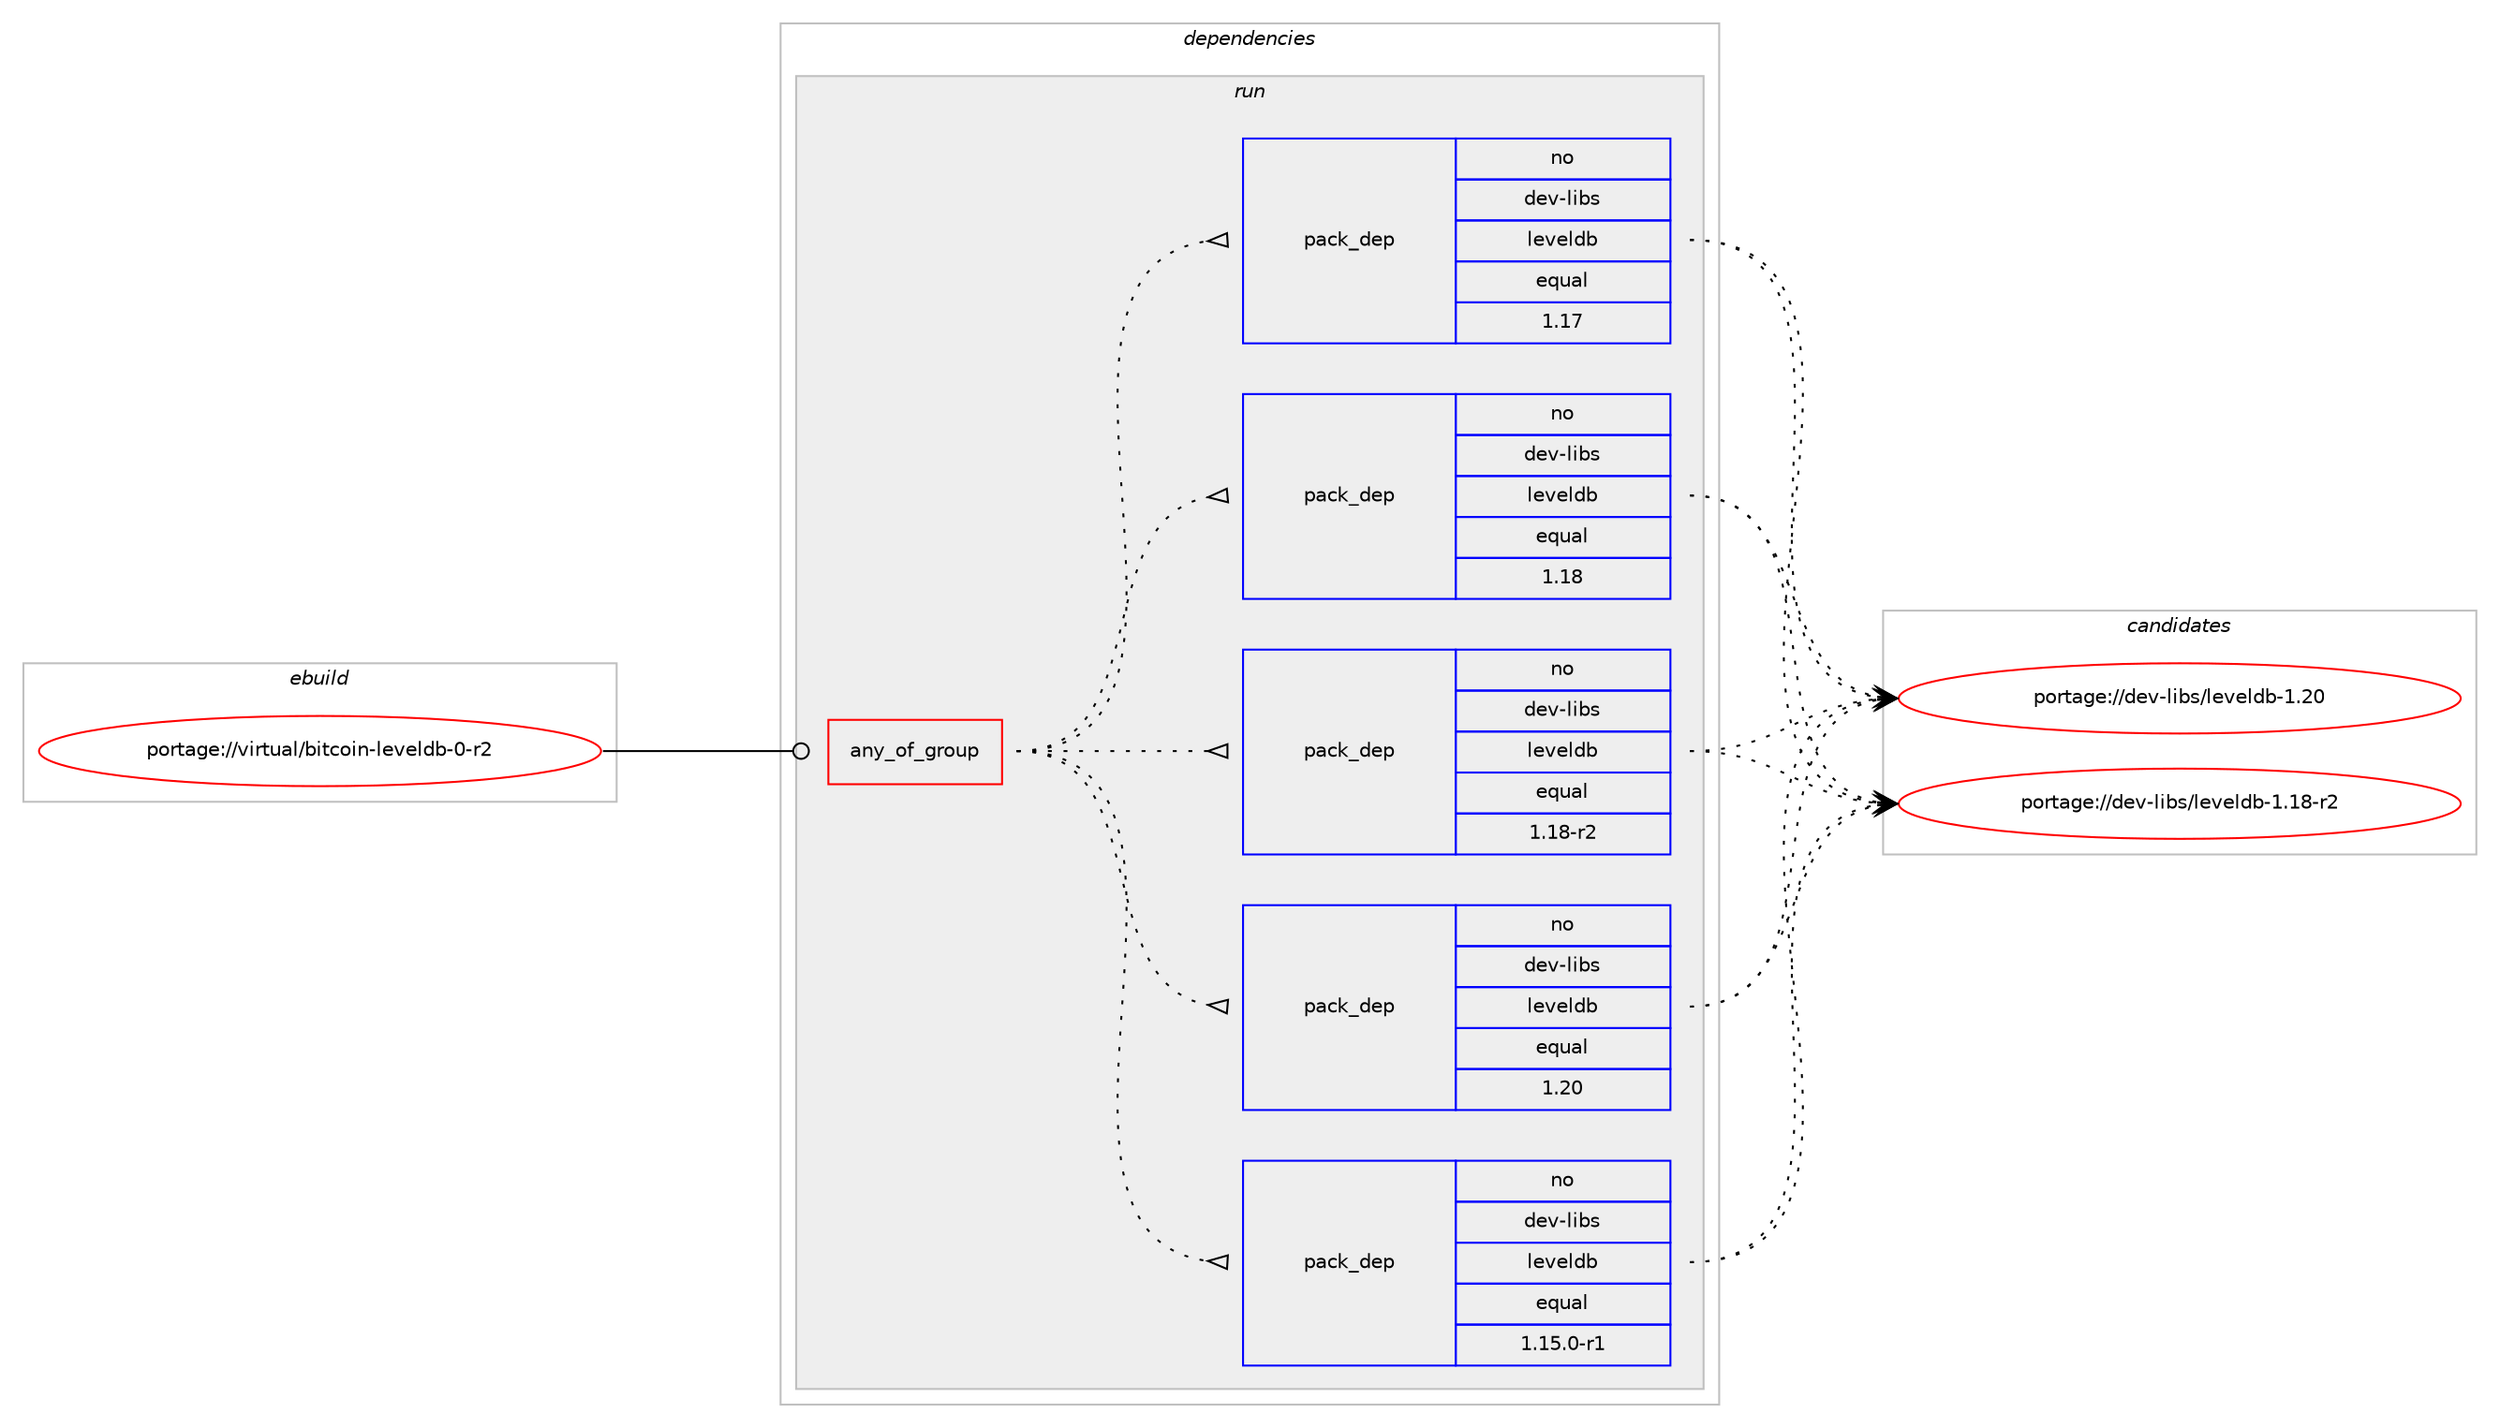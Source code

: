 digraph prolog {

# *************
# Graph options
# *************

newrank=true;
concentrate=true;
compound=true;
graph [rankdir=LR,fontname=Helvetica,fontsize=10,ranksep=1.5];#, ranksep=2.5, nodesep=0.2];
edge  [arrowhead=vee];
node  [fontname=Helvetica,fontsize=10];

# **********
# The ebuild
# **********

subgraph cluster_leftcol {
color=gray;
rank=same;
label=<<i>ebuild</i>>;
id [label="portage://virtual/bitcoin-leveldb-0-r2", color=red, width=4, href="../virtual/bitcoin-leveldb-0-r2.svg"];
}

# ****************
# The dependencies
# ****************

subgraph cluster_midcol {
color=gray;
label=<<i>dependencies</i>>;
subgraph cluster_compile {
fillcolor="#eeeeee";
style=filled;
label=<<i>compile</i>>;
}
subgraph cluster_compileandrun {
fillcolor="#eeeeee";
style=filled;
label=<<i>compile and run</i>>;
}
subgraph cluster_run {
fillcolor="#eeeeee";
style=filled;
label=<<i>run</i>>;
subgraph any64 {
dependency2746 [label=<<TABLE BORDER="0" CELLBORDER="1" CELLSPACING="0" CELLPADDING="4"><TR><TD CELLPADDING="10">any_of_group</TD></TR></TABLE>>, shape=none, color=red];subgraph pack2373 {
dependency2747 [label=<<TABLE BORDER="0" CELLBORDER="1" CELLSPACING="0" CELLPADDING="4" WIDTH="220"><TR><TD ROWSPAN="6" CELLPADDING="30">pack_dep</TD></TR><TR><TD WIDTH="110">no</TD></TR><TR><TD>dev-libs</TD></TR><TR><TD>leveldb</TD></TR><TR><TD>equal</TD></TR><TR><TD>1.20</TD></TR></TABLE>>, shape=none, color=blue];
}
dependency2746:e -> dependency2747:w [weight=20,style="dotted",arrowhead="oinv"];
subgraph pack2374 {
dependency2748 [label=<<TABLE BORDER="0" CELLBORDER="1" CELLSPACING="0" CELLPADDING="4" WIDTH="220"><TR><TD ROWSPAN="6" CELLPADDING="30">pack_dep</TD></TR><TR><TD WIDTH="110">no</TD></TR><TR><TD>dev-libs</TD></TR><TR><TD>leveldb</TD></TR><TR><TD>equal</TD></TR><TR><TD>1.18-r2</TD></TR></TABLE>>, shape=none, color=blue];
}
dependency2746:e -> dependency2748:w [weight=20,style="dotted",arrowhead="oinv"];
subgraph pack2375 {
dependency2749 [label=<<TABLE BORDER="0" CELLBORDER="1" CELLSPACING="0" CELLPADDING="4" WIDTH="220"><TR><TD ROWSPAN="6" CELLPADDING="30">pack_dep</TD></TR><TR><TD WIDTH="110">no</TD></TR><TR><TD>dev-libs</TD></TR><TR><TD>leveldb</TD></TR><TR><TD>equal</TD></TR><TR><TD>1.18</TD></TR></TABLE>>, shape=none, color=blue];
}
dependency2746:e -> dependency2749:w [weight=20,style="dotted",arrowhead="oinv"];
subgraph pack2376 {
dependency2750 [label=<<TABLE BORDER="0" CELLBORDER="1" CELLSPACING="0" CELLPADDING="4" WIDTH="220"><TR><TD ROWSPAN="6" CELLPADDING="30">pack_dep</TD></TR><TR><TD WIDTH="110">no</TD></TR><TR><TD>dev-libs</TD></TR><TR><TD>leveldb</TD></TR><TR><TD>equal</TD></TR><TR><TD>1.17</TD></TR></TABLE>>, shape=none, color=blue];
}
dependency2746:e -> dependency2750:w [weight=20,style="dotted",arrowhead="oinv"];
subgraph pack2377 {
dependency2751 [label=<<TABLE BORDER="0" CELLBORDER="1" CELLSPACING="0" CELLPADDING="4" WIDTH="220"><TR><TD ROWSPAN="6" CELLPADDING="30">pack_dep</TD></TR><TR><TD WIDTH="110">no</TD></TR><TR><TD>dev-libs</TD></TR><TR><TD>leveldb</TD></TR><TR><TD>equal</TD></TR><TR><TD>1.15.0-r1</TD></TR></TABLE>>, shape=none, color=blue];
}
dependency2746:e -> dependency2751:w [weight=20,style="dotted",arrowhead="oinv"];
}
id:e -> dependency2746:w [weight=20,style="solid",arrowhead="odot"];
}
}

# **************
# The candidates
# **************

subgraph cluster_choices {
rank=same;
color=gray;
label=<<i>candidates</i>>;

subgraph choice2373 {
color=black;
nodesep=1;
choice100101118451081059811547108101118101108100984549465048 [label="portage://dev-libs/leveldb-1.20", color=red, width=4,href="../dev-libs/leveldb-1.20.svg"];
choice1001011184510810598115471081011181011081009845494649564511450 [label="portage://dev-libs/leveldb-1.18-r2", color=red, width=4,href="../dev-libs/leveldb-1.18-r2.svg"];
dependency2747:e -> choice100101118451081059811547108101118101108100984549465048:w [style=dotted,weight="100"];
dependency2747:e -> choice1001011184510810598115471081011181011081009845494649564511450:w [style=dotted,weight="100"];
}
subgraph choice2374 {
color=black;
nodesep=1;
choice100101118451081059811547108101118101108100984549465048 [label="portage://dev-libs/leveldb-1.20", color=red, width=4,href="../dev-libs/leveldb-1.20.svg"];
choice1001011184510810598115471081011181011081009845494649564511450 [label="portage://dev-libs/leveldb-1.18-r2", color=red, width=4,href="../dev-libs/leveldb-1.18-r2.svg"];
dependency2748:e -> choice100101118451081059811547108101118101108100984549465048:w [style=dotted,weight="100"];
dependency2748:e -> choice1001011184510810598115471081011181011081009845494649564511450:w [style=dotted,weight="100"];
}
subgraph choice2375 {
color=black;
nodesep=1;
choice100101118451081059811547108101118101108100984549465048 [label="portage://dev-libs/leveldb-1.20", color=red, width=4,href="../dev-libs/leveldb-1.20.svg"];
choice1001011184510810598115471081011181011081009845494649564511450 [label="portage://dev-libs/leveldb-1.18-r2", color=red, width=4,href="../dev-libs/leveldb-1.18-r2.svg"];
dependency2749:e -> choice100101118451081059811547108101118101108100984549465048:w [style=dotted,weight="100"];
dependency2749:e -> choice1001011184510810598115471081011181011081009845494649564511450:w [style=dotted,weight="100"];
}
subgraph choice2376 {
color=black;
nodesep=1;
choice100101118451081059811547108101118101108100984549465048 [label="portage://dev-libs/leveldb-1.20", color=red, width=4,href="../dev-libs/leveldb-1.20.svg"];
choice1001011184510810598115471081011181011081009845494649564511450 [label="portage://dev-libs/leveldb-1.18-r2", color=red, width=4,href="../dev-libs/leveldb-1.18-r2.svg"];
dependency2750:e -> choice100101118451081059811547108101118101108100984549465048:w [style=dotted,weight="100"];
dependency2750:e -> choice1001011184510810598115471081011181011081009845494649564511450:w [style=dotted,weight="100"];
}
subgraph choice2377 {
color=black;
nodesep=1;
choice100101118451081059811547108101118101108100984549465048 [label="portage://dev-libs/leveldb-1.20", color=red, width=4,href="../dev-libs/leveldb-1.20.svg"];
choice1001011184510810598115471081011181011081009845494649564511450 [label="portage://dev-libs/leveldb-1.18-r2", color=red, width=4,href="../dev-libs/leveldb-1.18-r2.svg"];
dependency2751:e -> choice100101118451081059811547108101118101108100984549465048:w [style=dotted,weight="100"];
dependency2751:e -> choice1001011184510810598115471081011181011081009845494649564511450:w [style=dotted,weight="100"];
}
}

}
